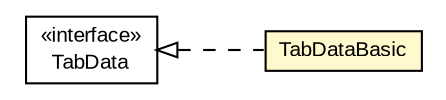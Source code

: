 #!/usr/local/bin/dot
#
# Class diagram 
# Generated by UMLGraph version R5_6-24-gf6e263 (http://www.umlgraph.org/)
#

digraph G {
	edge [fontname="arial",fontsize=10,labelfontname="arial",labelfontsize=10];
	node [fontname="arial",fontsize=10,shape=plaintext];
	nodesep=0.25;
	ranksep=0.5;
	rankdir=LR;
	// com.gwtplatform.mvp.client.TabDataBasic
	c504850 [label=<<table title="com.gwtplatform.mvp.client.TabDataBasic" border="0" cellborder="1" cellspacing="0" cellpadding="2" port="p" bgcolor="lemonChiffon" href="./TabDataBasic.html">
		<tr><td><table border="0" cellspacing="0" cellpadding="1">
<tr><td align="center" balign="center"> TabDataBasic </td></tr>
		</table></td></tr>
		</table>>, URL="./TabDataBasic.html", fontname="arial", fontcolor="black", fontsize=10.0];
	// com.gwtplatform.mvp.client.TabData
	c504851 [label=<<table title="com.gwtplatform.mvp.client.TabData" border="0" cellborder="1" cellspacing="0" cellpadding="2" port="p" href="./TabData.html">
		<tr><td><table border="0" cellspacing="0" cellpadding="1">
<tr><td align="center" balign="center"> &#171;interface&#187; </td></tr>
<tr><td align="center" balign="center"> TabData </td></tr>
		</table></td></tr>
		</table>>, URL="./TabData.html", fontname="arial", fontcolor="black", fontsize=10.0];
	//com.gwtplatform.mvp.client.TabDataBasic implements com.gwtplatform.mvp.client.TabData
	c504851:p -> c504850:p [dir=back,arrowtail=empty,style=dashed];
}

